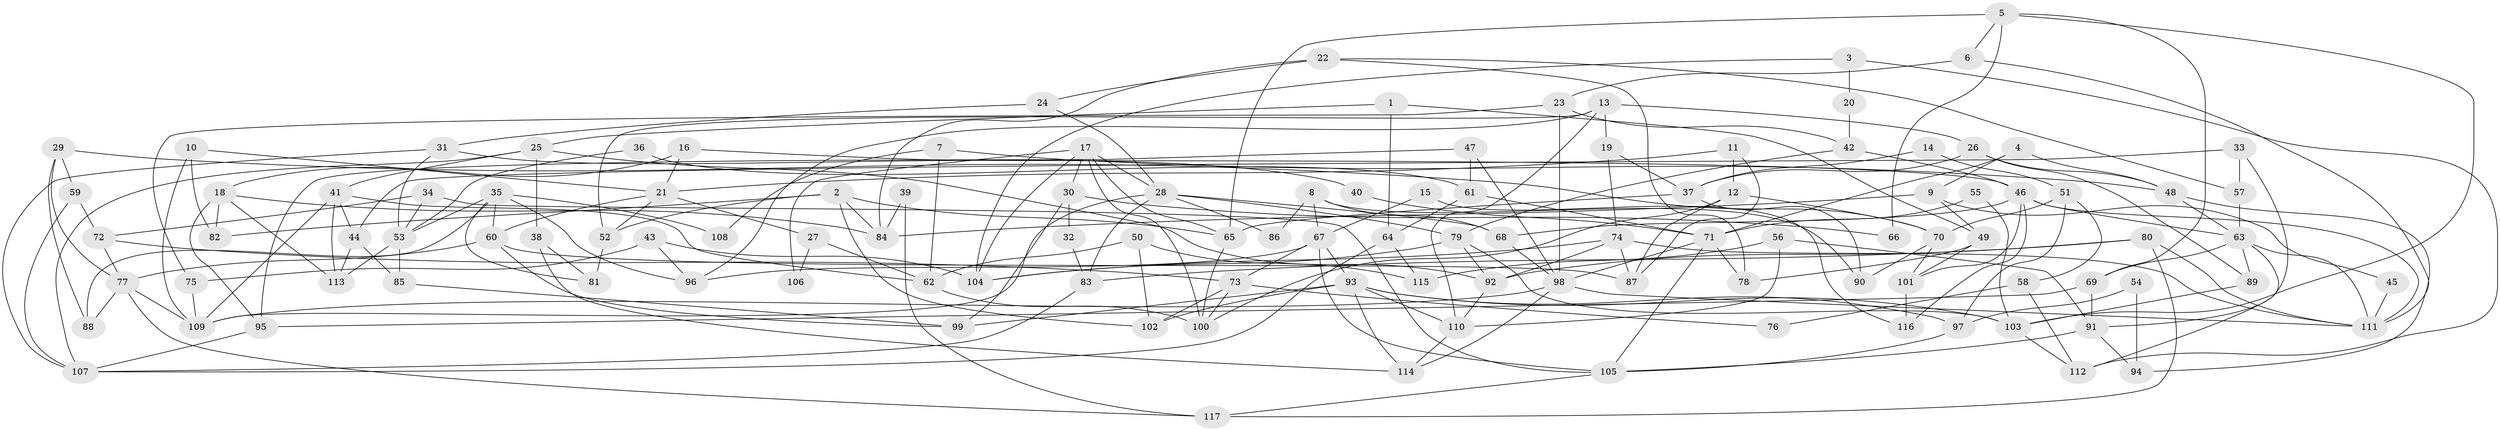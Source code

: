 // Generated by graph-tools (version 1.1) at 2025/11/02/27/25 16:11:20]
// undirected, 117 vertices, 234 edges
graph export_dot {
graph [start="1"]
  node [color=gray90,style=filled];
  1;
  2;
  3;
  4;
  5;
  6;
  7;
  8;
  9;
  10;
  11;
  12;
  13;
  14;
  15;
  16;
  17;
  18;
  19;
  20;
  21;
  22;
  23;
  24;
  25;
  26;
  27;
  28;
  29;
  30;
  31;
  32;
  33;
  34;
  35;
  36;
  37;
  38;
  39;
  40;
  41;
  42;
  43;
  44;
  45;
  46;
  47;
  48;
  49;
  50;
  51;
  52;
  53;
  54;
  55;
  56;
  57;
  58;
  59;
  60;
  61;
  62;
  63;
  64;
  65;
  66;
  67;
  68;
  69;
  70;
  71;
  72;
  73;
  74;
  75;
  76;
  77;
  78;
  79;
  80;
  81;
  82;
  83;
  84;
  85;
  86;
  87;
  88;
  89;
  90;
  91;
  92;
  93;
  94;
  95;
  96;
  97;
  98;
  99;
  100;
  101;
  102;
  103;
  104;
  105;
  106;
  107;
  108;
  109;
  110;
  111;
  112;
  113;
  114;
  115;
  116;
  117;
  1 -- 64;
  1 -- 25;
  1 -- 49;
  2 -- 52;
  2 -- 102;
  2 -- 65;
  2 -- 82;
  2 -- 84;
  3 -- 104;
  3 -- 112;
  3 -- 20;
  4 -- 48;
  4 -- 71;
  4 -- 9;
  5 -- 65;
  5 -- 6;
  5 -- 66;
  5 -- 69;
  5 -- 103;
  6 -- 23;
  6 -- 111;
  7 -- 62;
  7 -- 48;
  7 -- 108;
  8 -- 90;
  8 -- 68;
  8 -- 67;
  8 -- 86;
  9 -- 84;
  9 -- 45;
  9 -- 49;
  10 -- 82;
  10 -- 109;
  10 -- 21;
  11 -- 21;
  11 -- 12;
  11 -- 87;
  12 -- 100;
  12 -- 87;
  12 -- 70;
  13 -- 110;
  13 -- 26;
  13 -- 19;
  13 -- 52;
  13 -- 96;
  14 -- 37;
  14 -- 51;
  15 -- 67;
  15 -- 116;
  16 -- 21;
  16 -- 46;
  16 -- 18;
  17 -- 28;
  17 -- 104;
  17 -- 30;
  17 -- 65;
  17 -- 100;
  17 -- 106;
  18 -- 95;
  18 -- 82;
  18 -- 84;
  18 -- 113;
  19 -- 74;
  19 -- 37;
  20 -- 42;
  21 -- 52;
  21 -- 27;
  21 -- 60;
  22 -- 84;
  22 -- 24;
  22 -- 57;
  22 -- 78;
  23 -- 98;
  23 -- 42;
  23 -- 75;
  24 -- 31;
  24 -- 28;
  25 -- 92;
  25 -- 41;
  25 -- 38;
  25 -- 107;
  26 -- 89;
  26 -- 37;
  26 -- 48;
  27 -- 62;
  27 -- 106;
  28 -- 109;
  28 -- 79;
  28 -- 68;
  28 -- 83;
  28 -- 86;
  29 -- 77;
  29 -- 70;
  29 -- 59;
  29 -- 88;
  30 -- 99;
  30 -- 32;
  30 -- 66;
  31 -- 53;
  31 -- 107;
  31 -- 40;
  32 -- 83;
  33 -- 44;
  33 -- 91;
  33 -- 57;
  34 -- 105;
  34 -- 53;
  34 -- 72;
  35 -- 88;
  35 -- 96;
  35 -- 53;
  35 -- 60;
  35 -- 81;
  35 -- 108;
  36 -- 61;
  36 -- 53;
  37 -- 65;
  37 -- 90;
  38 -- 114;
  38 -- 81;
  39 -- 117;
  39 -- 84;
  40 -- 71;
  41 -- 109;
  41 -- 113;
  41 -- 44;
  41 -- 62;
  42 -- 46;
  42 -- 79;
  43 -- 75;
  43 -- 96;
  43 -- 104;
  44 -- 85;
  44 -- 113;
  45 -- 111;
  46 -- 111;
  46 -- 63;
  46 -- 68;
  46 -- 101;
  46 -- 116;
  47 -- 98;
  47 -- 95;
  47 -- 61;
  48 -- 63;
  48 -- 94;
  49 -- 78;
  49 -- 101;
  50 -- 115;
  50 -- 62;
  50 -- 102;
  51 -- 70;
  51 -- 97;
  51 -- 58;
  52 -- 81;
  53 -- 113;
  53 -- 85;
  54 -- 94;
  54 -- 97;
  55 -- 103;
  55 -- 71;
  56 -- 110;
  56 -- 91;
  56 -- 115;
  57 -- 63;
  58 -- 112;
  58 -- 76;
  59 -- 72;
  59 -- 107;
  60 -- 77;
  60 -- 87;
  60 -- 99;
  61 -- 71;
  61 -- 64;
  62 -- 100;
  63 -- 111;
  63 -- 69;
  63 -- 89;
  63 -- 112;
  64 -- 107;
  64 -- 115;
  65 -- 100;
  67 -- 93;
  67 -- 73;
  67 -- 96;
  67 -- 105;
  68 -- 98;
  69 -- 91;
  69 -- 95;
  70 -- 101;
  70 -- 90;
  71 -- 78;
  71 -- 105;
  71 -- 98;
  72 -- 73;
  72 -- 77;
  73 -- 100;
  73 -- 76;
  73 -- 102;
  74 -- 92;
  74 -- 87;
  74 -- 104;
  74 -- 111;
  75 -- 109;
  77 -- 88;
  77 -- 109;
  77 -- 117;
  79 -- 92;
  79 -- 104;
  79 -- 103;
  80 -- 111;
  80 -- 83;
  80 -- 92;
  80 -- 117;
  83 -- 107;
  85 -- 99;
  89 -- 103;
  91 -- 105;
  91 -- 94;
  92 -- 110;
  93 -- 102;
  93 -- 103;
  93 -- 97;
  93 -- 99;
  93 -- 110;
  93 -- 114;
  95 -- 107;
  97 -- 105;
  98 -- 109;
  98 -- 111;
  98 -- 114;
  101 -- 116;
  103 -- 112;
  105 -- 117;
  110 -- 114;
}
